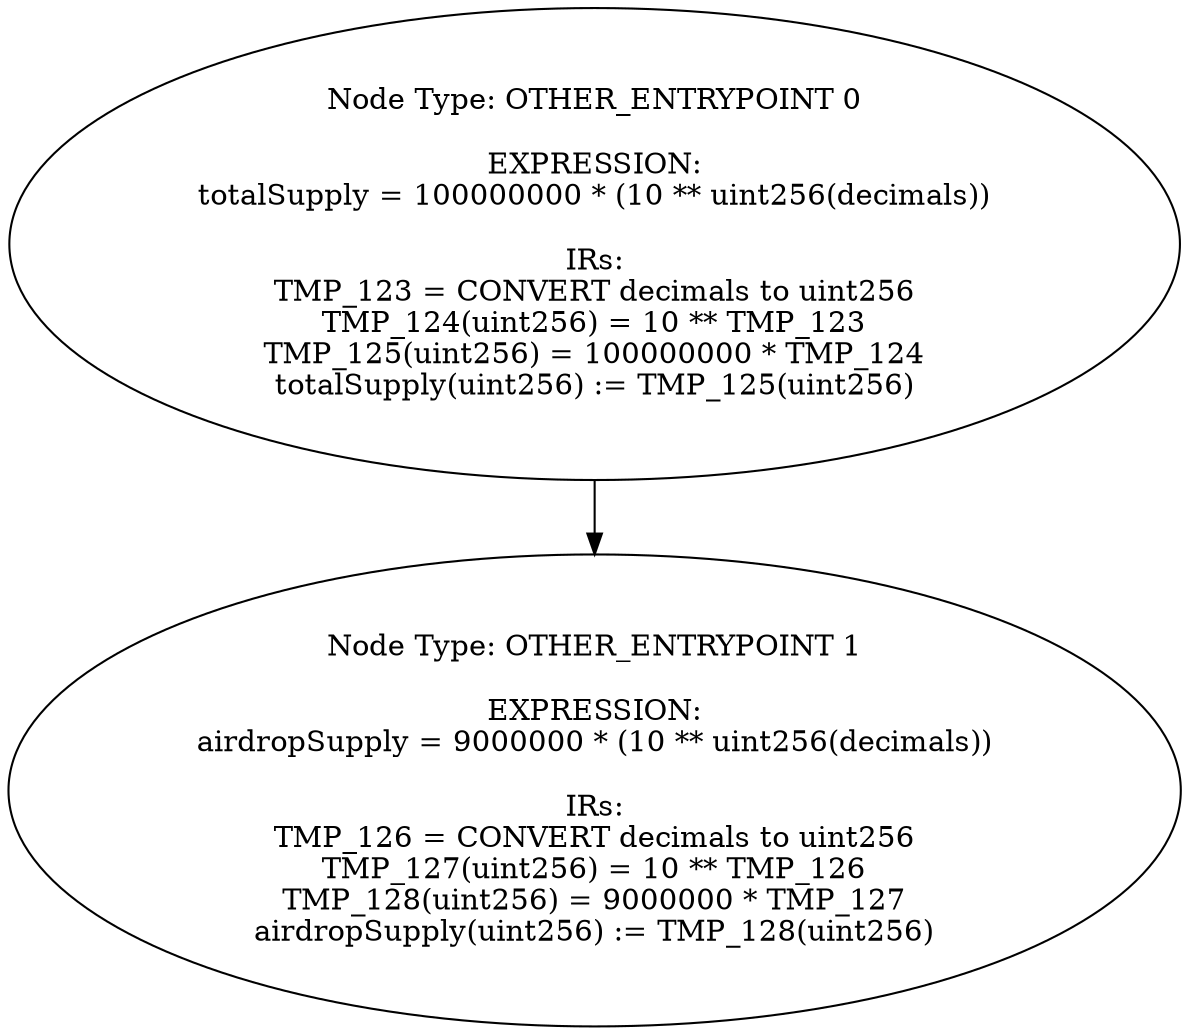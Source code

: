 digraph{
0[label="Node Type: OTHER_ENTRYPOINT 0

EXPRESSION:
totalSupply = 100000000 * (10 ** uint256(decimals))

IRs:
TMP_123 = CONVERT decimals to uint256
TMP_124(uint256) = 10 ** TMP_123
TMP_125(uint256) = 100000000 * TMP_124
totalSupply(uint256) := TMP_125(uint256)"];
0->1;
1[label="Node Type: OTHER_ENTRYPOINT 1

EXPRESSION:
airdropSupply = 9000000 * (10 ** uint256(decimals))

IRs:
TMP_126 = CONVERT decimals to uint256
TMP_127(uint256) = 10 ** TMP_126
TMP_128(uint256) = 9000000 * TMP_127
airdropSupply(uint256) := TMP_128(uint256)"];
}
